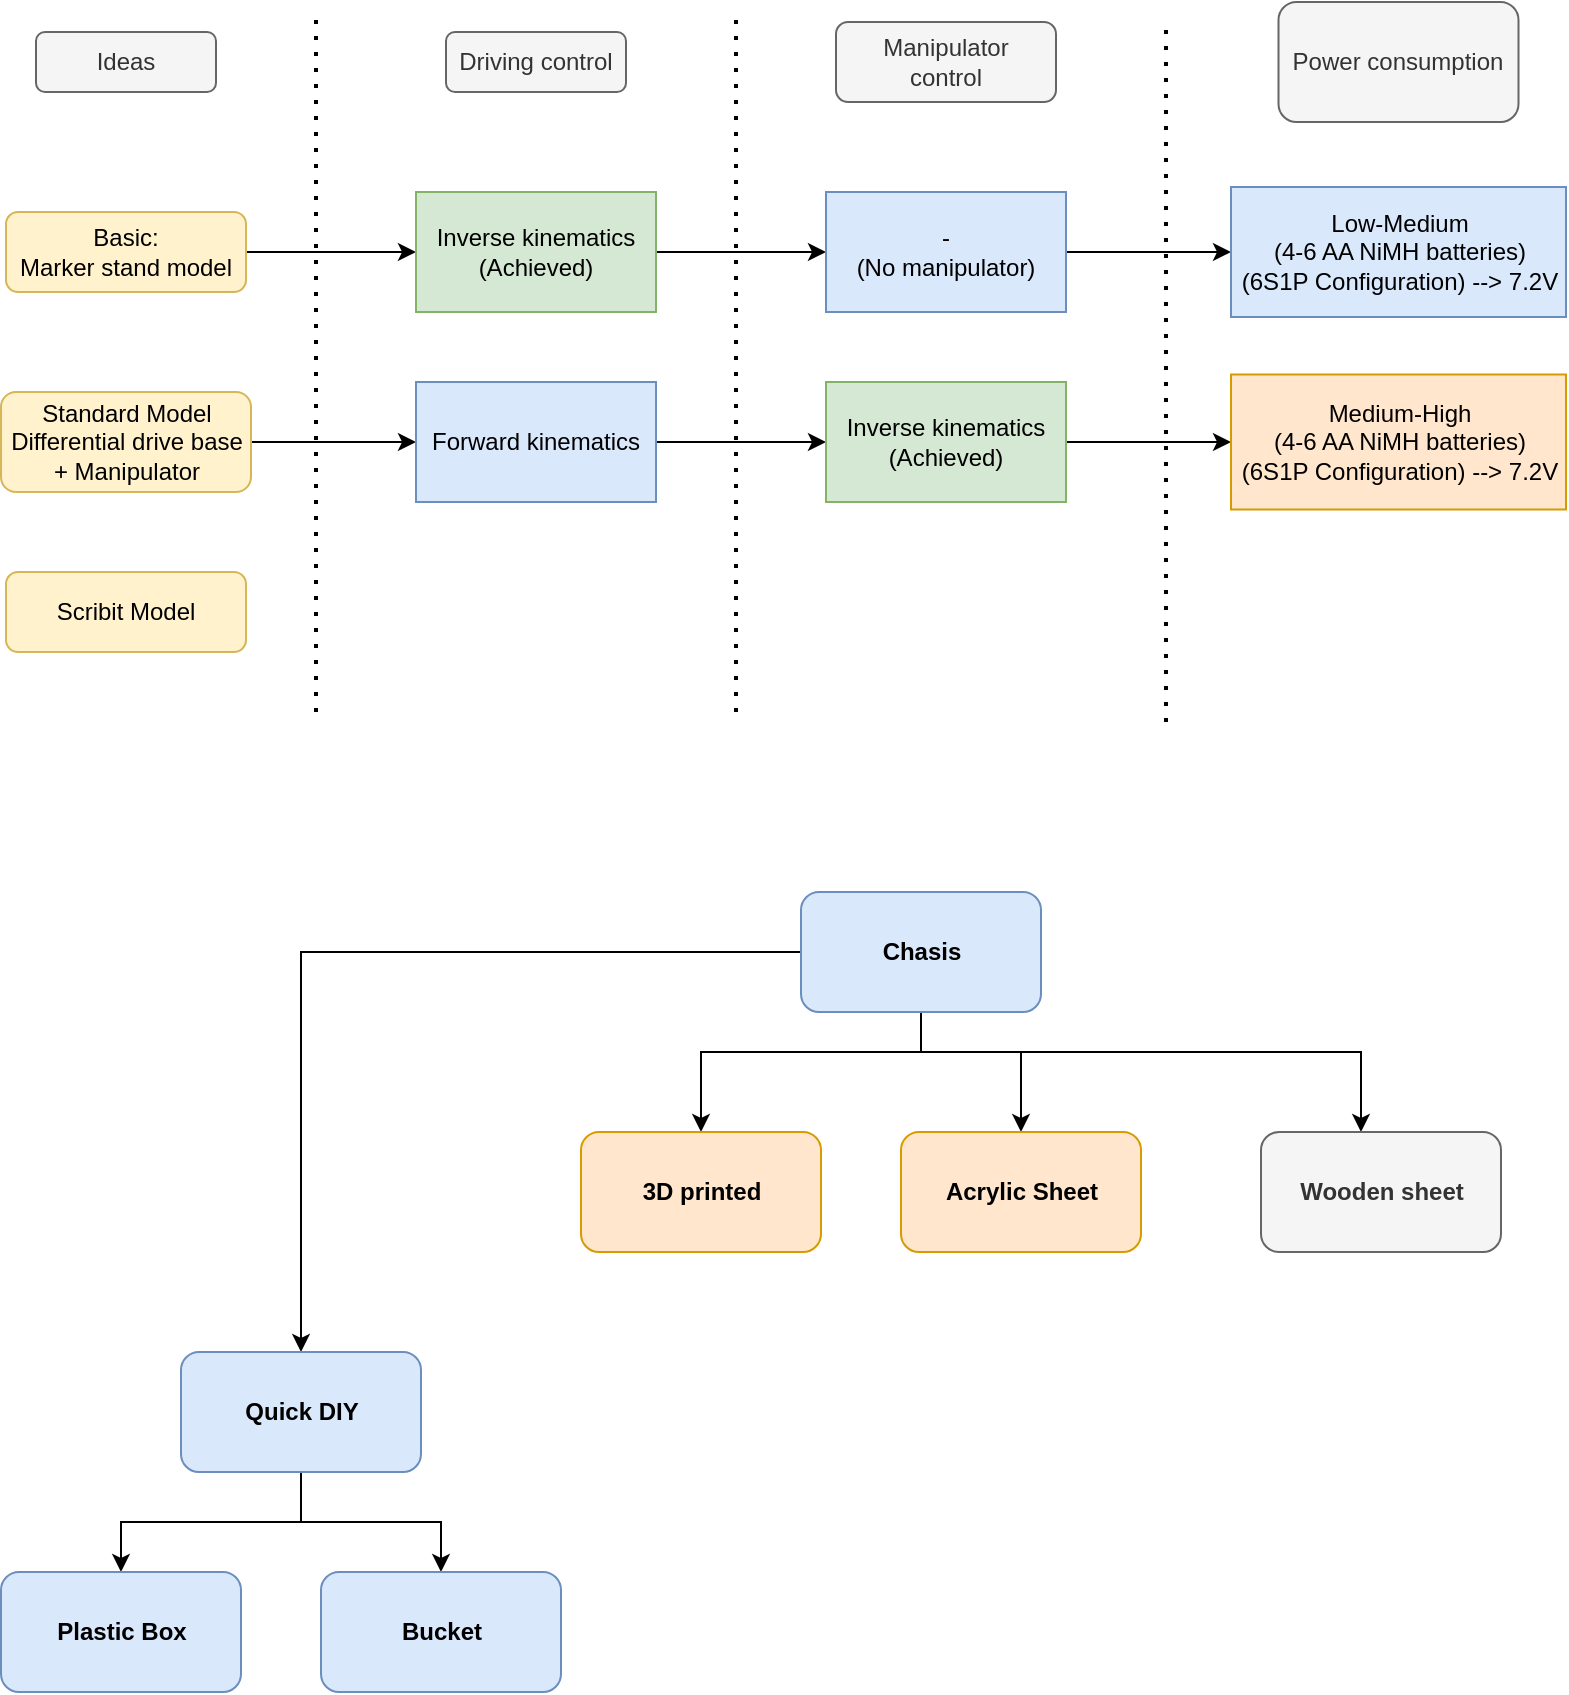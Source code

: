 <mxfile version="20.5.2" type="google"><diagram id="qii2um4Z4XYldWh8ZAnY" name="Page-1"><mxGraphModel grid="1" page="1" gridSize="10" guides="1" tooltips="1" connect="1" arrows="1" fold="1" pageScale="1" pageWidth="850" pageHeight="1100" math="0" shadow="0"><root><mxCell id="0"/><mxCell id="1" parent="0"/><mxCell id="GDwO2hFQqZfYzR8YV0sB-1" value="Ideas" style="rounded=1;whiteSpace=wrap;html=1;fillColor=#f5f5f5;strokeColor=#666666;fontColor=#333333;" vertex="1" parent="1"><mxGeometry x="45" y="30" width="90" height="30" as="geometry"/></mxCell><mxCell id="GDwO2hFQqZfYzR8YV0sB-2" value="Scribit Model" style="rounded=1;whiteSpace=wrap;html=1;fillColor=#fff2cc;strokeColor=#d6b656;" vertex="1" parent="1"><mxGeometry x="30" y="300" width="120" height="40" as="geometry"/></mxCell><mxCell id="GDwO2hFQqZfYzR8YV0sB-3" value="Power consumption" style="rounded=1;whiteSpace=wrap;html=1;fillColor=#f5f5f5;strokeColor=#666666;fontColor=#333333;" vertex="1" parent="1"><mxGeometry x="666.25" y="15" width="120" height="60" as="geometry"/></mxCell><mxCell id="uz8YpA3Q1qWh3p1OPjv2-5" style="edgeStyle=orthogonalEdgeStyle;rounded=0;orthogonalLoop=1;jettySize=auto;html=1;exitX=1;exitY=0.5;exitDx=0;exitDy=0;entryX=0;entryY=0.5;entryDx=0;entryDy=0;" edge="1" parent="1" source="GDwO2hFQqZfYzR8YV0sB-5" target="uz8YpA3Q1qWh3p1OPjv2-3"><mxGeometry relative="1" as="geometry"/></mxCell><mxCell id="GDwO2hFQqZfYzR8YV0sB-5" value="Basic: &lt;br&gt;Marker stand model" style="rounded=1;whiteSpace=wrap;html=1;fillColor=#fff2cc;strokeColor=#d6b656;" vertex="1" parent="1"><mxGeometry x="30" y="120" width="120" height="40" as="geometry"/></mxCell><mxCell id="uz8YpA3Q1qWh3p1OPjv2-10" style="edgeStyle=orthogonalEdgeStyle;rounded=0;orthogonalLoop=1;jettySize=auto;html=1;exitX=1;exitY=0.5;exitDx=0;exitDy=0;entryX=0;entryY=0.5;entryDx=0;entryDy=0;" edge="1" parent="1" source="GDwO2hFQqZfYzR8YV0sB-6" target="uz8YpA3Q1qWh3p1OPjv2-8"><mxGeometry relative="1" as="geometry"/></mxCell><mxCell id="GDwO2hFQqZfYzR8YV0sB-6" value="Standard Model&lt;br&gt;Differential drive base + Manipulator" style="rounded=1;whiteSpace=wrap;html=1;fillColor=#fff2cc;strokeColor=#d6b656;" vertex="1" parent="1"><mxGeometry x="27.5" y="210" width="125" height="50" as="geometry"/></mxCell><mxCell id="GDwO2hFQqZfYzR8YV0sB-9" value="" style="edgeStyle=orthogonalEdgeStyle;rounded=0;orthogonalLoop=1;jettySize=auto;html=1;" edge="1" parent="1" source="GDwO2hFQqZfYzR8YV0sB-7" target="GDwO2hFQqZfYzR8YV0sB-8"><mxGeometry relative="1" as="geometry"><Array as="points"><mxPoint x="487.5" y="540"/><mxPoint x="377.5" y="540"/></Array></mxGeometry></mxCell><mxCell id="GDwO2hFQqZfYzR8YV0sB-12" value="" style="edgeStyle=orthogonalEdgeStyle;rounded=0;orthogonalLoop=1;jettySize=auto;html=1;" edge="1" parent="1" source="GDwO2hFQqZfYzR8YV0sB-7" target="GDwO2hFQqZfYzR8YV0sB-11"><mxGeometry relative="1" as="geometry"><Array as="points"><mxPoint x="487.5" y="540"/><mxPoint x="707.5" y="540"/></Array></mxGeometry></mxCell><mxCell id="GDwO2hFQqZfYzR8YV0sB-14" value="" style="edgeStyle=orthogonalEdgeStyle;rounded=0;orthogonalLoop=1;jettySize=auto;html=1;" edge="1" parent="1" source="GDwO2hFQqZfYzR8YV0sB-7" target="GDwO2hFQqZfYzR8YV0sB-13"><mxGeometry relative="1" as="geometry"><Array as="points"><mxPoint x="487.5" y="540"/><mxPoint x="537.5" y="540"/></Array></mxGeometry></mxCell><mxCell id="GDwO2hFQqZfYzR8YV0sB-16" value="" style="edgeStyle=orthogonalEdgeStyle;rounded=0;orthogonalLoop=1;jettySize=auto;html=1;" edge="1" parent="1" source="GDwO2hFQqZfYzR8YV0sB-7" target="GDwO2hFQqZfYzR8YV0sB-15"><mxGeometry relative="1" as="geometry"/></mxCell><mxCell id="GDwO2hFQqZfYzR8YV0sB-7" value="Chasis" style="rounded=1;whiteSpace=wrap;html=1;fontStyle=1;fillColor=#dae8fc;strokeColor=#6c8ebf;" vertex="1" parent="1"><mxGeometry x="427.5" y="460" width="120" height="60" as="geometry"/></mxCell><mxCell id="GDwO2hFQqZfYzR8YV0sB-8" value="3D printed" style="rounded=1;whiteSpace=wrap;html=1;fontStyle=1;fillColor=#ffe6cc;strokeColor=#d79b00;" vertex="1" parent="1"><mxGeometry x="317.5" y="580" width="120" height="60" as="geometry"/></mxCell><mxCell id="GDwO2hFQqZfYzR8YV0sB-11" value="Wooden sheet" style="rounded=1;whiteSpace=wrap;html=1;fontStyle=1;fillColor=#f5f5f5;fontColor=#333333;strokeColor=#666666;" vertex="1" parent="1"><mxGeometry x="657.5" y="580" width="120" height="60" as="geometry"/></mxCell><mxCell id="GDwO2hFQqZfYzR8YV0sB-13" value="Acrylic Sheet" style="rounded=1;whiteSpace=wrap;html=1;fontStyle=1;fillColor=#ffe6cc;strokeColor=#d79b00;" vertex="1" parent="1"><mxGeometry x="477.5" y="580" width="120" height="60" as="geometry"/></mxCell><mxCell id="GDwO2hFQqZfYzR8YV0sB-18" style="edgeStyle=orthogonalEdgeStyle;rounded=0;orthogonalLoop=1;jettySize=auto;html=1;" edge="1" parent="1" source="GDwO2hFQqZfYzR8YV0sB-15" target="GDwO2hFQqZfYzR8YV0sB-17"><mxGeometry relative="1" as="geometry"/></mxCell><mxCell id="GDwO2hFQqZfYzR8YV0sB-20" value="" style="edgeStyle=orthogonalEdgeStyle;rounded=0;orthogonalLoop=1;jettySize=auto;html=1;" edge="1" parent="1" source="GDwO2hFQqZfYzR8YV0sB-15" target="GDwO2hFQqZfYzR8YV0sB-19"><mxGeometry relative="1" as="geometry"/></mxCell><mxCell id="GDwO2hFQqZfYzR8YV0sB-15" value="Quick DIY" style="rounded=1;whiteSpace=wrap;html=1;fontStyle=1;fillColor=#dae8fc;strokeColor=#6c8ebf;" vertex="1" parent="1"><mxGeometry x="117.5" y="690" width="120" height="60" as="geometry"/></mxCell><mxCell id="GDwO2hFQqZfYzR8YV0sB-17" value="Plastic Box" style="rounded=1;whiteSpace=wrap;html=1;fontStyle=1;fillColor=#dae8fc;strokeColor=#6c8ebf;" vertex="1" parent="1"><mxGeometry x="27.5" y="800" width="120" height="60" as="geometry"/></mxCell><mxCell id="GDwO2hFQqZfYzR8YV0sB-19" value="Bucket" style="rounded=1;whiteSpace=wrap;html=1;fontStyle=1;fillColor=#dae8fc;strokeColor=#6c8ebf;" vertex="1" parent="1"><mxGeometry x="187.5" y="800" width="120" height="60" as="geometry"/></mxCell><mxCell id="uz8YpA3Q1qWh3p1OPjv2-2" value="Driving control" style="rounded=1;whiteSpace=wrap;html=1;fillColor=#f5f5f5;strokeColor=#666666;fontColor=#333333;" vertex="1" parent="1"><mxGeometry x="250" y="30" width="90" height="30" as="geometry"/></mxCell><mxCell id="uz8YpA3Q1qWh3p1OPjv2-7" style="edgeStyle=orthogonalEdgeStyle;rounded=0;orthogonalLoop=1;jettySize=auto;html=1;exitX=1;exitY=0.5;exitDx=0;exitDy=0;entryX=0;entryY=0.5;entryDx=0;entryDy=0;" edge="1" parent="1" source="uz8YpA3Q1qWh3p1OPjv2-3" target="uz8YpA3Q1qWh3p1OPjv2-6"><mxGeometry relative="1" as="geometry"/></mxCell><mxCell id="uz8YpA3Q1qWh3p1OPjv2-3" value="Inverse kinematics&lt;br&gt;(Achieved)" style="rounded=0;whiteSpace=wrap;html=1;fillColor=#d5e8d4;strokeColor=#82b366;" vertex="1" parent="1"><mxGeometry x="235" y="110" width="120" height="60" as="geometry"/></mxCell><mxCell id="uz8YpA3Q1qWh3p1OPjv2-4" value="Manipulator&lt;br&gt;control" style="rounded=1;whiteSpace=wrap;html=1;fillColor=#f5f5f5;strokeColor=#666666;fontColor=#333333;" vertex="1" parent="1"><mxGeometry x="445" y="25" width="110" height="40" as="geometry"/></mxCell><mxCell id="uz8YpA3Q1qWh3p1OPjv2-21" style="edgeStyle=orthogonalEdgeStyle;rounded=0;orthogonalLoop=1;jettySize=auto;html=1;exitX=1;exitY=0.5;exitDx=0;exitDy=0;entryX=0;entryY=0.5;entryDx=0;entryDy=0;" edge="1" parent="1" source="uz8YpA3Q1qWh3p1OPjv2-6" target="uz8YpA3Q1qWh3p1OPjv2-20"><mxGeometry relative="1" as="geometry"/></mxCell><mxCell id="uz8YpA3Q1qWh3p1OPjv2-6" value="-&lt;br&gt;(No manipulator)" style="rounded=0;whiteSpace=wrap;html=1;fillColor=#dae8fc;strokeColor=#6c8ebf;" vertex="1" parent="1"><mxGeometry x="440" y="110" width="120" height="60" as="geometry"/></mxCell><mxCell id="uz8YpA3Q1qWh3p1OPjv2-11" style="edgeStyle=orthogonalEdgeStyle;rounded=0;orthogonalLoop=1;jettySize=auto;html=1;exitX=1;exitY=0.5;exitDx=0;exitDy=0;" edge="1" parent="1" source="uz8YpA3Q1qWh3p1OPjv2-8" target="uz8YpA3Q1qWh3p1OPjv2-9"><mxGeometry relative="1" as="geometry"/></mxCell><mxCell id="uz8YpA3Q1qWh3p1OPjv2-8" value="Forward kinematics" style="rounded=0;whiteSpace=wrap;html=1;fillColor=#dae8fc;strokeColor=#6c8ebf;" vertex="1" parent="1"><mxGeometry x="235" y="205" width="120" height="60" as="geometry"/></mxCell><mxCell id="uz8YpA3Q1qWh3p1OPjv2-23" style="edgeStyle=orthogonalEdgeStyle;rounded=0;orthogonalLoop=1;jettySize=auto;html=1;exitX=1;exitY=0.5;exitDx=0;exitDy=0;entryX=0;entryY=0.5;entryDx=0;entryDy=0;" edge="1" parent="1" source="uz8YpA3Q1qWh3p1OPjv2-9" target="uz8YpA3Q1qWh3p1OPjv2-22"><mxGeometry relative="1" as="geometry"/></mxCell><mxCell id="uz8YpA3Q1qWh3p1OPjv2-9" value="Inverse kinematics&lt;br&gt;(Achieved)" style="rounded=0;whiteSpace=wrap;html=1;fillColor=#d5e8d4;strokeColor=#82b366;" vertex="1" parent="1"><mxGeometry x="440" y="205" width="120" height="60" as="geometry"/></mxCell><mxCell id="uz8YpA3Q1qWh3p1OPjv2-16" value="" style="endArrow=none;dashed=1;html=1;dashPattern=1 3;strokeWidth=2;rounded=0;" edge="1" parent="1"><mxGeometry width="50" height="50" relative="1" as="geometry"><mxPoint x="395" y="370" as="sourcePoint"/><mxPoint x="395" y="20" as="targetPoint"/></mxGeometry></mxCell><mxCell id="uz8YpA3Q1qWh3p1OPjv2-17" value="" style="endArrow=none;dashed=1;html=1;dashPattern=1 3;strokeWidth=2;rounded=0;" edge="1" parent="1"><mxGeometry width="50" height="50" relative="1" as="geometry"><mxPoint x="185" y="370" as="sourcePoint"/><mxPoint x="185" y="20" as="targetPoint"/></mxGeometry></mxCell><mxCell id="uz8YpA3Q1qWh3p1OPjv2-19" value="" style="endArrow=none;dashed=1;html=1;dashPattern=1 3;strokeWidth=2;rounded=0;" edge="1" parent="1"><mxGeometry width="50" height="50" relative="1" as="geometry"><mxPoint x="610" y="375" as="sourcePoint"/><mxPoint x="610" y="25" as="targetPoint"/></mxGeometry></mxCell><mxCell id="uz8YpA3Q1qWh3p1OPjv2-20" value="Low-Medium&lt;br&gt;(4-6 AA NiMH batteries)&lt;br&gt;(6S1P Configuration) --&amp;gt; 7.2V" style="rounded=0;whiteSpace=wrap;html=1;fillColor=#dae8fc;strokeColor=#6c8ebf;" vertex="1" parent="1"><mxGeometry x="642.5" y="107.5" width="167.5" height="65" as="geometry"/></mxCell><mxCell id="uz8YpA3Q1qWh3p1OPjv2-22" value="Medium-High&lt;br&gt;(4-6 AA NiMH batteries)&lt;br&gt;(6S1P Configuration) --&amp;gt; 7.2V" style="rounded=0;whiteSpace=wrap;html=1;fillColor=#ffe6cc;strokeColor=#d79b00;" vertex="1" parent="1"><mxGeometry x="642.5" y="201.25" width="167.5" height="67.5" as="geometry"/></mxCell></root></mxGraphModel></diagram></mxfile>
